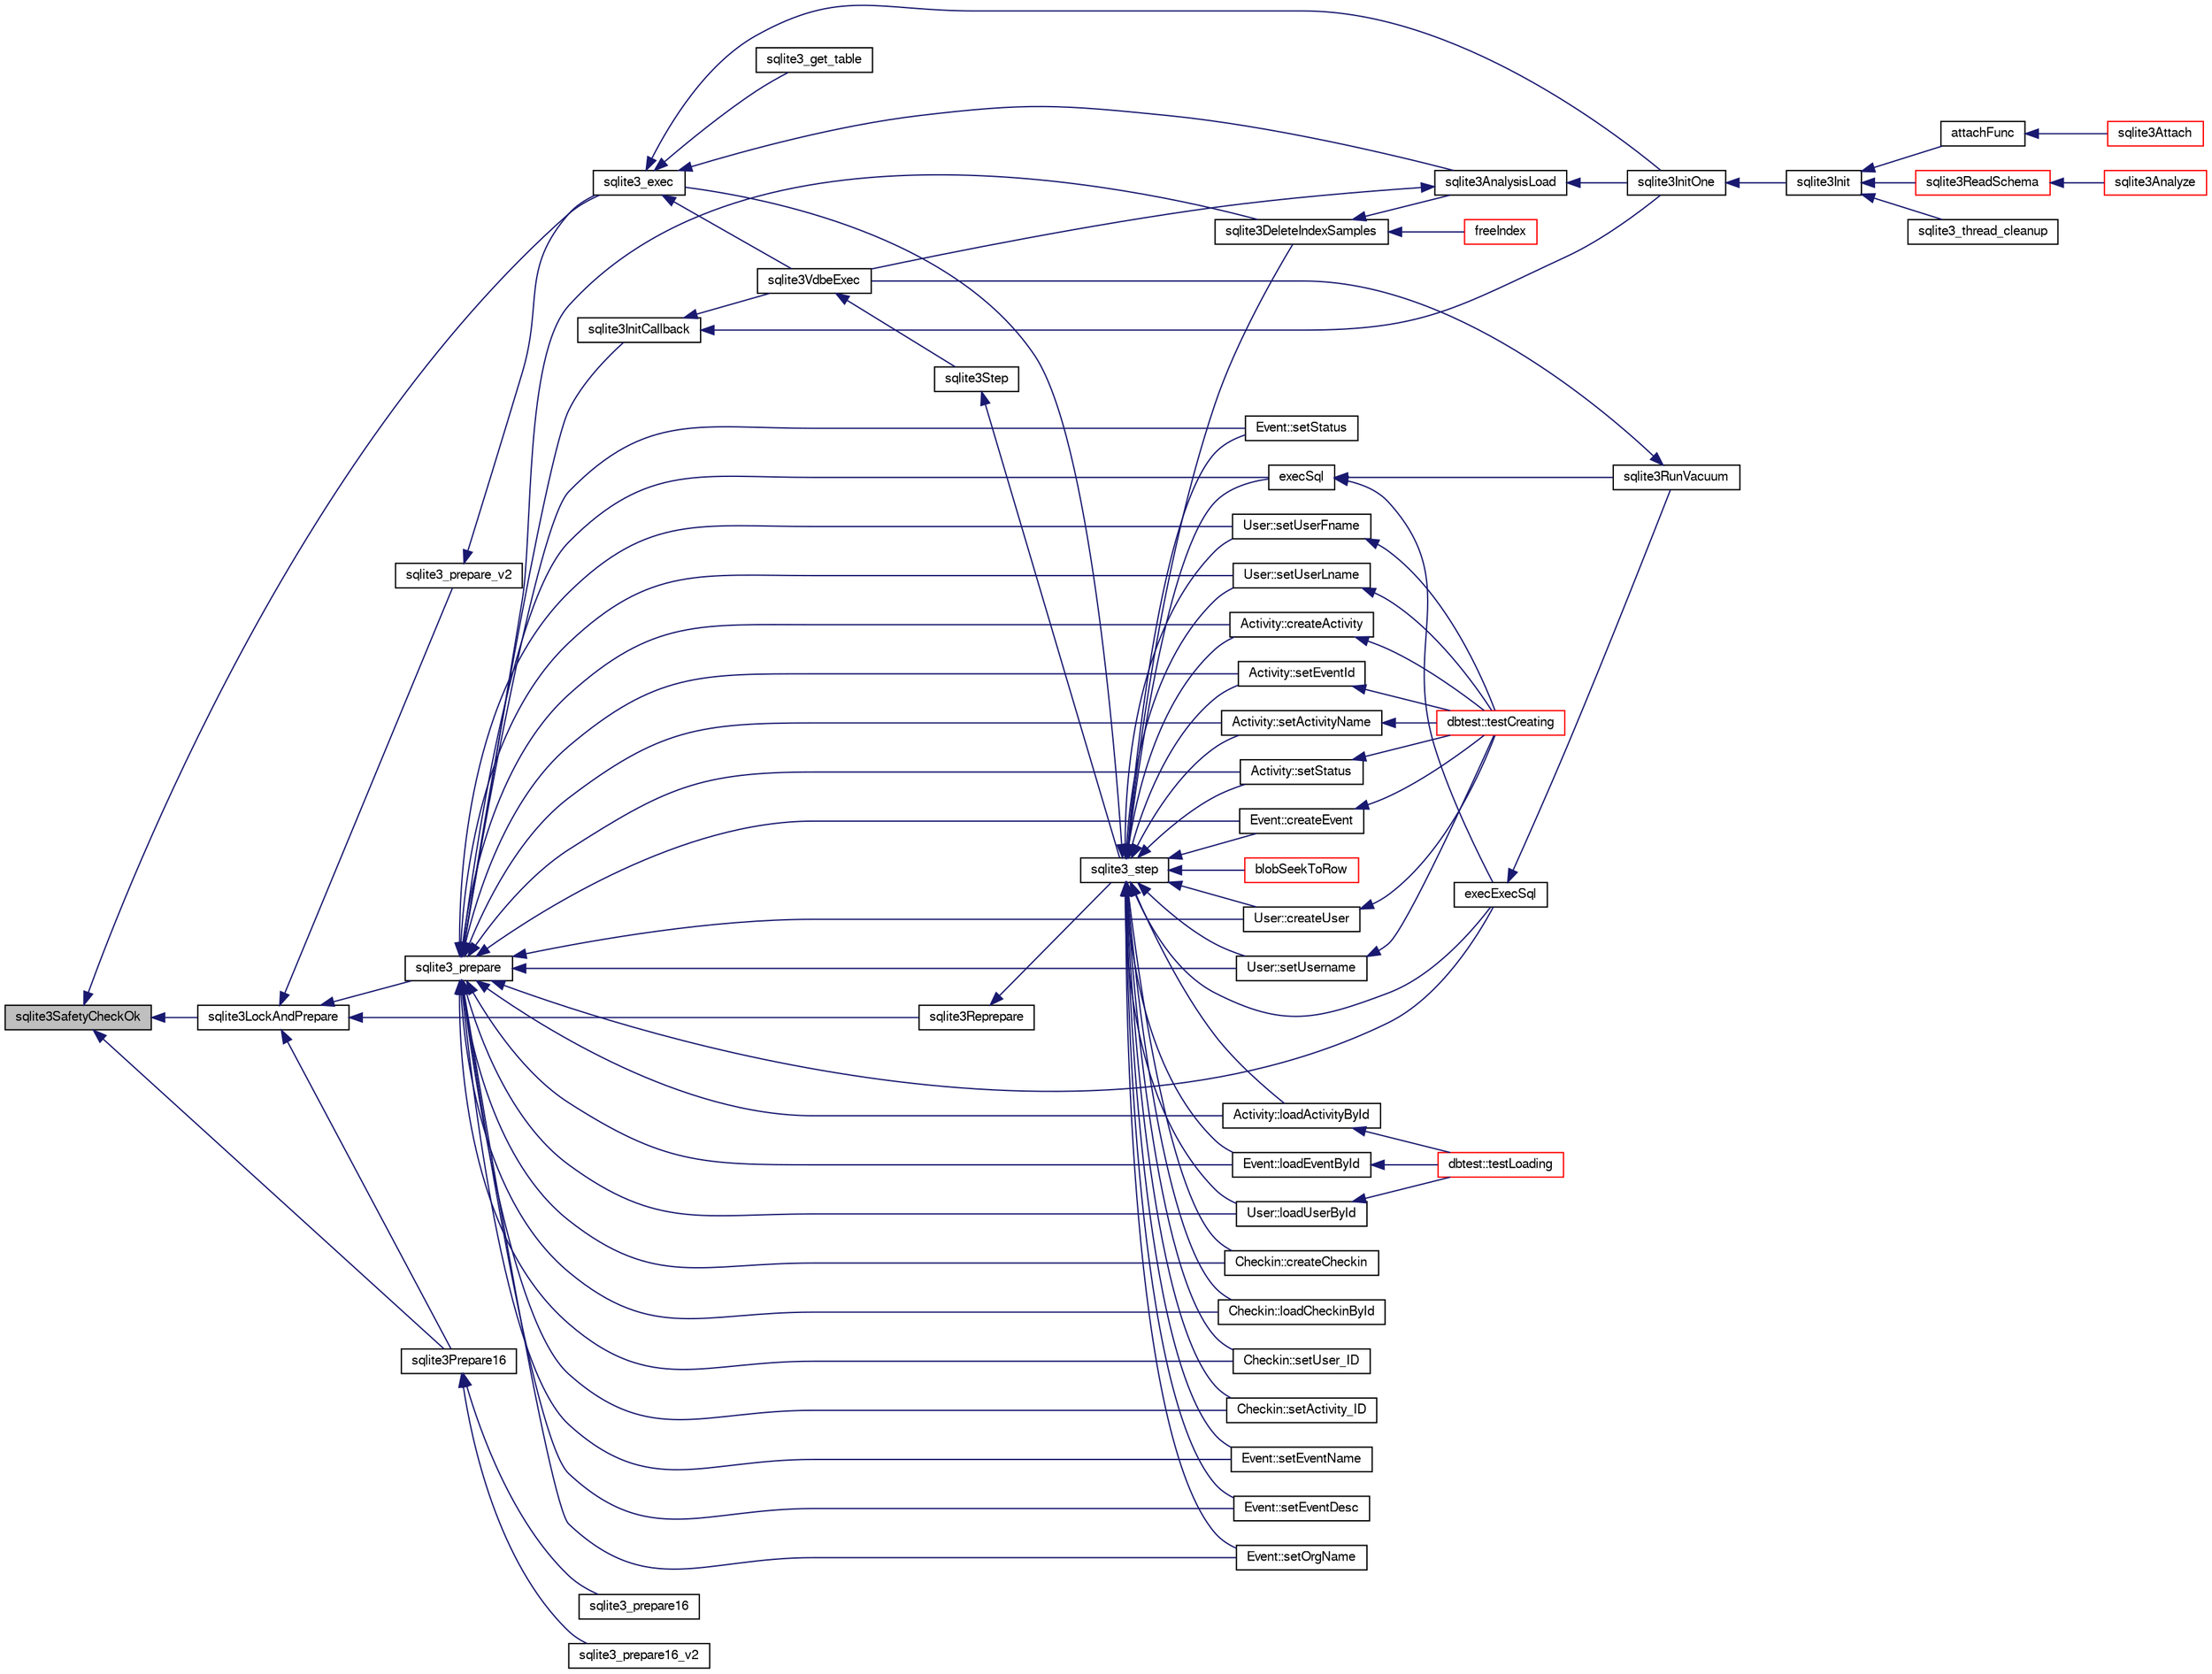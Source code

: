digraph "sqlite3SafetyCheckOk"
{
  edge [fontname="FreeSans",fontsize="10",labelfontname="FreeSans",labelfontsize="10"];
  node [fontname="FreeSans",fontsize="10",shape=record];
  rankdir="LR";
  Node689753 [label="sqlite3SafetyCheckOk",height=0.2,width=0.4,color="black", fillcolor="grey75", style="filled", fontcolor="black"];
  Node689753 -> Node689754 [dir="back",color="midnightblue",fontsize="10",style="solid",fontname="FreeSans"];
  Node689754 [label="sqlite3_exec",height=0.2,width=0.4,color="black", fillcolor="white", style="filled",URL="$sqlite3_8h.html#a97487ec8150e0bcc8fa392ab8f0e24db"];
  Node689754 -> Node689755 [dir="back",color="midnightblue",fontsize="10",style="solid",fontname="FreeSans"];
  Node689755 [label="sqlite3VdbeExec",height=0.2,width=0.4,color="black", fillcolor="white", style="filled",URL="$sqlite3_8c.html#a8ce40a614bdc56719c4d642b1e4dfb21"];
  Node689755 -> Node689756 [dir="back",color="midnightblue",fontsize="10",style="solid",fontname="FreeSans"];
  Node689756 [label="sqlite3Step",height=0.2,width=0.4,color="black", fillcolor="white", style="filled",URL="$sqlite3_8c.html#a3f2872e873e2758a4beedad1d5113554"];
  Node689756 -> Node689757 [dir="back",color="midnightblue",fontsize="10",style="solid",fontname="FreeSans"];
  Node689757 [label="sqlite3_step",height=0.2,width=0.4,color="black", fillcolor="white", style="filled",URL="$sqlite3_8h.html#ac1e491ce36b7471eb28387f7d3c74334"];
  Node689757 -> Node689758 [dir="back",color="midnightblue",fontsize="10",style="solid",fontname="FreeSans"];
  Node689758 [label="Activity::createActivity",height=0.2,width=0.4,color="black", fillcolor="white", style="filled",URL="$classActivity.html#a813cc5e52c14ab49b39014c134e3425b"];
  Node689758 -> Node689759 [dir="back",color="midnightblue",fontsize="10",style="solid",fontname="FreeSans"];
  Node689759 [label="dbtest::testCreating",height=0.2,width=0.4,color="red", fillcolor="white", style="filled",URL="$classdbtest.html#a8193e88a7df657069c8a6bd09c8243b7"];
  Node689757 -> Node689761 [dir="back",color="midnightblue",fontsize="10",style="solid",fontname="FreeSans"];
  Node689761 [label="Activity::loadActivityById",height=0.2,width=0.4,color="black", fillcolor="white", style="filled",URL="$classActivity.html#abe4ffb4f08a47212ebf9013259d9e7fd"];
  Node689761 -> Node689762 [dir="back",color="midnightblue",fontsize="10",style="solid",fontname="FreeSans"];
  Node689762 [label="dbtest::testLoading",height=0.2,width=0.4,color="red", fillcolor="white", style="filled",URL="$classdbtest.html#a6f98d82a2c8e2b9040848763504ddae1"];
  Node689757 -> Node689763 [dir="back",color="midnightblue",fontsize="10",style="solid",fontname="FreeSans"];
  Node689763 [label="Activity::setEventId",height=0.2,width=0.4,color="black", fillcolor="white", style="filled",URL="$classActivity.html#adb1d0fd0d08f473e068f0a4086bfa9ca"];
  Node689763 -> Node689759 [dir="back",color="midnightblue",fontsize="10",style="solid",fontname="FreeSans"];
  Node689757 -> Node689764 [dir="back",color="midnightblue",fontsize="10",style="solid",fontname="FreeSans"];
  Node689764 [label="Activity::setActivityName",height=0.2,width=0.4,color="black", fillcolor="white", style="filled",URL="$classActivity.html#a62dc3737b33915a36086f9dd26d16a81"];
  Node689764 -> Node689759 [dir="back",color="midnightblue",fontsize="10",style="solid",fontname="FreeSans"];
  Node689757 -> Node689765 [dir="back",color="midnightblue",fontsize="10",style="solid",fontname="FreeSans"];
  Node689765 [label="Activity::setStatus",height=0.2,width=0.4,color="black", fillcolor="white", style="filled",URL="$classActivity.html#af618135a7738f4d2a7ee147a8ef912ea"];
  Node689765 -> Node689759 [dir="back",color="midnightblue",fontsize="10",style="solid",fontname="FreeSans"];
  Node689757 -> Node689766 [dir="back",color="midnightblue",fontsize="10",style="solid",fontname="FreeSans"];
  Node689766 [label="Checkin::createCheckin",height=0.2,width=0.4,color="black", fillcolor="white", style="filled",URL="$classCheckin.html#a4e40acdf7fff0e607f6de4f24f3a163c"];
  Node689757 -> Node689767 [dir="back",color="midnightblue",fontsize="10",style="solid",fontname="FreeSans"];
  Node689767 [label="Checkin::loadCheckinById",height=0.2,width=0.4,color="black", fillcolor="white", style="filled",URL="$classCheckin.html#a3461f70ea6c68475225f2a07f78a21e0"];
  Node689757 -> Node689768 [dir="back",color="midnightblue",fontsize="10",style="solid",fontname="FreeSans"];
  Node689768 [label="Checkin::setUser_ID",height=0.2,width=0.4,color="black", fillcolor="white", style="filled",URL="$classCheckin.html#a76ab640f4f912876dbebf183db5359c6"];
  Node689757 -> Node689769 [dir="back",color="midnightblue",fontsize="10",style="solid",fontname="FreeSans"];
  Node689769 [label="Checkin::setActivity_ID",height=0.2,width=0.4,color="black", fillcolor="white", style="filled",URL="$classCheckin.html#ab2ff3ec2604ec73a42af25874a00b232"];
  Node689757 -> Node689770 [dir="back",color="midnightblue",fontsize="10",style="solid",fontname="FreeSans"];
  Node689770 [label="Event::createEvent",height=0.2,width=0.4,color="black", fillcolor="white", style="filled",URL="$classEvent.html#a77adb9f4a46ffb32c2d931f0691f5903"];
  Node689770 -> Node689759 [dir="back",color="midnightblue",fontsize="10",style="solid",fontname="FreeSans"];
  Node689757 -> Node689771 [dir="back",color="midnightblue",fontsize="10",style="solid",fontname="FreeSans"];
  Node689771 [label="Event::loadEventById",height=0.2,width=0.4,color="black", fillcolor="white", style="filled",URL="$classEvent.html#afa66cea33f722dbeecb69cc98fdea055"];
  Node689771 -> Node689762 [dir="back",color="midnightblue",fontsize="10",style="solid",fontname="FreeSans"];
  Node689757 -> Node689772 [dir="back",color="midnightblue",fontsize="10",style="solid",fontname="FreeSans"];
  Node689772 [label="Event::setEventName",height=0.2,width=0.4,color="black", fillcolor="white", style="filled",URL="$classEvent.html#a10596b6ca077df05184e30d62b08729d"];
  Node689757 -> Node689773 [dir="back",color="midnightblue",fontsize="10",style="solid",fontname="FreeSans"];
  Node689773 [label="Event::setEventDesc",height=0.2,width=0.4,color="black", fillcolor="white", style="filled",URL="$classEvent.html#ae36b8377dcae792f1c5c4726024c981b"];
  Node689757 -> Node689774 [dir="back",color="midnightblue",fontsize="10",style="solid",fontname="FreeSans"];
  Node689774 [label="Event::setOrgName",height=0.2,width=0.4,color="black", fillcolor="white", style="filled",URL="$classEvent.html#a19aac0f776bd764563a54977656cf680"];
  Node689757 -> Node689775 [dir="back",color="midnightblue",fontsize="10",style="solid",fontname="FreeSans"];
  Node689775 [label="Event::setStatus",height=0.2,width=0.4,color="black", fillcolor="white", style="filled",URL="$classEvent.html#ab0a6b9285af0f4172eb841e2b80f8972"];
  Node689757 -> Node689776 [dir="back",color="midnightblue",fontsize="10",style="solid",fontname="FreeSans"];
  Node689776 [label="blobSeekToRow",height=0.2,width=0.4,color="red", fillcolor="white", style="filled",URL="$sqlite3_8c.html#afff57e13332b98c8a44a7cebe38962ab"];
  Node689757 -> Node689779 [dir="back",color="midnightblue",fontsize="10",style="solid",fontname="FreeSans"];
  Node689779 [label="sqlite3DeleteIndexSamples",height=0.2,width=0.4,color="black", fillcolor="white", style="filled",URL="$sqlite3_8c.html#aaeda0302fbf61397ec009f65bed047ef"];
  Node689779 -> Node689780 [dir="back",color="midnightblue",fontsize="10",style="solid",fontname="FreeSans"];
  Node689780 [label="sqlite3AnalysisLoad",height=0.2,width=0.4,color="black", fillcolor="white", style="filled",URL="$sqlite3_8c.html#a48a2301c27e1d3d68708b9b8761b5a01"];
  Node689780 -> Node689755 [dir="back",color="midnightblue",fontsize="10",style="solid",fontname="FreeSans"];
  Node689780 -> Node689781 [dir="back",color="midnightblue",fontsize="10",style="solid",fontname="FreeSans"];
  Node689781 [label="sqlite3InitOne",height=0.2,width=0.4,color="black", fillcolor="white", style="filled",URL="$sqlite3_8c.html#ac4318b25df65269906b0379251fe9b85"];
  Node689781 -> Node689782 [dir="back",color="midnightblue",fontsize="10",style="solid",fontname="FreeSans"];
  Node689782 [label="sqlite3Init",height=0.2,width=0.4,color="black", fillcolor="white", style="filled",URL="$sqlite3_8c.html#aed74e3dc765631a833f522f425ff5a48"];
  Node689782 -> Node689783 [dir="back",color="midnightblue",fontsize="10",style="solid",fontname="FreeSans"];
  Node689783 [label="attachFunc",height=0.2,width=0.4,color="black", fillcolor="white", style="filled",URL="$sqlite3_8c.html#a69cb751a7da501b9a0aa37e0d7c3eaf7"];
  Node689783 -> Node689784 [dir="back",color="midnightblue",fontsize="10",style="solid",fontname="FreeSans"];
  Node689784 [label="sqlite3Attach",height=0.2,width=0.4,color="red", fillcolor="white", style="filled",URL="$sqlite3_8c.html#ae0907fe0b43cc1b4c7e6a16213e8546f"];
  Node689782 -> Node689787 [dir="back",color="midnightblue",fontsize="10",style="solid",fontname="FreeSans"];
  Node689787 [label="sqlite3ReadSchema",height=0.2,width=0.4,color="red", fillcolor="white", style="filled",URL="$sqlite3_8c.html#ac41a97f30334f7d35b2b5713097eca90"];
  Node689787 -> Node689788 [dir="back",color="midnightblue",fontsize="10",style="solid",fontname="FreeSans"];
  Node689788 [label="sqlite3Analyze",height=0.2,width=0.4,color="red", fillcolor="white", style="filled",URL="$sqlite3_8c.html#ac696deb1ccaae3fa855cfbd0bfd4d048"];
  Node689782 -> Node689881 [dir="back",color="midnightblue",fontsize="10",style="solid",fontname="FreeSans"];
  Node689881 [label="sqlite3_thread_cleanup",height=0.2,width=0.4,color="black", fillcolor="white", style="filled",URL="$sqlite3_8h.html#a34980c829db84f02e1a1599063469f06"];
  Node689779 -> Node689882 [dir="back",color="midnightblue",fontsize="10",style="solid",fontname="FreeSans"];
  Node689882 [label="freeIndex",height=0.2,width=0.4,color="red", fillcolor="white", style="filled",URL="$sqlite3_8c.html#a00907c99c18d5bcb9d0b38c077146c31"];
  Node689757 -> Node689754 [dir="back",color="midnightblue",fontsize="10",style="solid",fontname="FreeSans"];
  Node689757 -> Node689939 [dir="back",color="midnightblue",fontsize="10",style="solid",fontname="FreeSans"];
  Node689939 [label="execSql",height=0.2,width=0.4,color="black", fillcolor="white", style="filled",URL="$sqlite3_8c.html#a7d16651b98a110662f4c265eff0246cb"];
  Node689939 -> Node689940 [dir="back",color="midnightblue",fontsize="10",style="solid",fontname="FreeSans"];
  Node689940 [label="execExecSql",height=0.2,width=0.4,color="black", fillcolor="white", style="filled",URL="$sqlite3_8c.html#ac1be09a6c047f21133d16378d301e0d4"];
  Node689940 -> Node689941 [dir="back",color="midnightblue",fontsize="10",style="solid",fontname="FreeSans"];
  Node689941 [label="sqlite3RunVacuum",height=0.2,width=0.4,color="black", fillcolor="white", style="filled",URL="$sqlite3_8c.html#a5e83ddc7b3e7e8e79ad5d1fc92de1d2f"];
  Node689941 -> Node689755 [dir="back",color="midnightblue",fontsize="10",style="solid",fontname="FreeSans"];
  Node689939 -> Node689941 [dir="back",color="midnightblue",fontsize="10",style="solid",fontname="FreeSans"];
  Node689757 -> Node689940 [dir="back",color="midnightblue",fontsize="10",style="solid",fontname="FreeSans"];
  Node689757 -> Node689942 [dir="back",color="midnightblue",fontsize="10",style="solid",fontname="FreeSans"];
  Node689942 [label="User::createUser",height=0.2,width=0.4,color="black", fillcolor="white", style="filled",URL="$classUser.html#a22ed673939e8cc0a136130b809bba513"];
  Node689942 -> Node689759 [dir="back",color="midnightblue",fontsize="10",style="solid",fontname="FreeSans"];
  Node689757 -> Node689943 [dir="back",color="midnightblue",fontsize="10",style="solid",fontname="FreeSans"];
  Node689943 [label="User::loadUserById",height=0.2,width=0.4,color="black", fillcolor="white", style="filled",URL="$classUser.html#a863377665b7fb83c5547dcf9727f5092"];
  Node689943 -> Node689762 [dir="back",color="midnightblue",fontsize="10",style="solid",fontname="FreeSans"];
  Node689757 -> Node689944 [dir="back",color="midnightblue",fontsize="10",style="solid",fontname="FreeSans"];
  Node689944 [label="User::setUsername",height=0.2,width=0.4,color="black", fillcolor="white", style="filled",URL="$classUser.html#aa0497022a136cb78de785b0a39ae60b1"];
  Node689944 -> Node689759 [dir="back",color="midnightblue",fontsize="10",style="solid",fontname="FreeSans"];
  Node689757 -> Node689945 [dir="back",color="midnightblue",fontsize="10",style="solid",fontname="FreeSans"];
  Node689945 [label="User::setUserFname",height=0.2,width=0.4,color="black", fillcolor="white", style="filled",URL="$classUser.html#a72657eb55cd0ca437b4841a43f19912f"];
  Node689945 -> Node689759 [dir="back",color="midnightblue",fontsize="10",style="solid",fontname="FreeSans"];
  Node689757 -> Node689946 [dir="back",color="midnightblue",fontsize="10",style="solid",fontname="FreeSans"];
  Node689946 [label="User::setUserLname",height=0.2,width=0.4,color="black", fillcolor="white", style="filled",URL="$classUser.html#aa25973387e5afe1aa6f60dd6545e33b5"];
  Node689946 -> Node689759 [dir="back",color="midnightblue",fontsize="10",style="solid",fontname="FreeSans"];
  Node689754 -> Node689780 [dir="back",color="midnightblue",fontsize="10",style="solid",fontname="FreeSans"];
  Node689754 -> Node689781 [dir="back",color="midnightblue",fontsize="10",style="solid",fontname="FreeSans"];
  Node689754 -> Node690014 [dir="back",color="midnightblue",fontsize="10",style="solid",fontname="FreeSans"];
  Node690014 [label="sqlite3_get_table",height=0.2,width=0.4,color="black", fillcolor="white", style="filled",URL="$sqlite3_8h.html#a5effeac4e12df57beaa35c5be1f61579"];
  Node689753 -> Node689935 [dir="back",color="midnightblue",fontsize="10",style="solid",fontname="FreeSans"];
  Node689935 [label="sqlite3LockAndPrepare",height=0.2,width=0.4,color="black", fillcolor="white", style="filled",URL="$sqlite3_8c.html#a5db1ec5589aa2b02c6d979211a8789bd"];
  Node689935 -> Node689936 [dir="back",color="midnightblue",fontsize="10",style="solid",fontname="FreeSans"];
  Node689936 [label="sqlite3Reprepare",height=0.2,width=0.4,color="black", fillcolor="white", style="filled",URL="$sqlite3_8c.html#a7e2f7299cc947d07e782f6ac561fa937"];
  Node689936 -> Node689757 [dir="back",color="midnightblue",fontsize="10",style="solid",fontname="FreeSans"];
  Node689935 -> Node689937 [dir="back",color="midnightblue",fontsize="10",style="solid",fontname="FreeSans"];
  Node689937 [label="sqlite3_prepare",height=0.2,width=0.4,color="black", fillcolor="white", style="filled",URL="$sqlite3_8h.html#a8c39e7b9dbeff01f0a399b46d4b29f1c"];
  Node689937 -> Node689758 [dir="back",color="midnightblue",fontsize="10",style="solid",fontname="FreeSans"];
  Node689937 -> Node689761 [dir="back",color="midnightblue",fontsize="10",style="solid",fontname="FreeSans"];
  Node689937 -> Node689763 [dir="back",color="midnightblue",fontsize="10",style="solid",fontname="FreeSans"];
  Node689937 -> Node689764 [dir="back",color="midnightblue",fontsize="10",style="solid",fontname="FreeSans"];
  Node689937 -> Node689765 [dir="back",color="midnightblue",fontsize="10",style="solid",fontname="FreeSans"];
  Node689937 -> Node689766 [dir="back",color="midnightblue",fontsize="10",style="solid",fontname="FreeSans"];
  Node689937 -> Node689767 [dir="back",color="midnightblue",fontsize="10",style="solid",fontname="FreeSans"];
  Node689937 -> Node689768 [dir="back",color="midnightblue",fontsize="10",style="solid",fontname="FreeSans"];
  Node689937 -> Node689769 [dir="back",color="midnightblue",fontsize="10",style="solid",fontname="FreeSans"];
  Node689937 -> Node689770 [dir="back",color="midnightblue",fontsize="10",style="solid",fontname="FreeSans"];
  Node689937 -> Node689771 [dir="back",color="midnightblue",fontsize="10",style="solid",fontname="FreeSans"];
  Node689937 -> Node689772 [dir="back",color="midnightblue",fontsize="10",style="solid",fontname="FreeSans"];
  Node689937 -> Node689773 [dir="back",color="midnightblue",fontsize="10",style="solid",fontname="FreeSans"];
  Node689937 -> Node689774 [dir="back",color="midnightblue",fontsize="10",style="solid",fontname="FreeSans"];
  Node689937 -> Node689775 [dir="back",color="midnightblue",fontsize="10",style="solid",fontname="FreeSans"];
  Node689937 -> Node689779 [dir="back",color="midnightblue",fontsize="10",style="solid",fontname="FreeSans"];
  Node689937 -> Node689938 [dir="back",color="midnightblue",fontsize="10",style="solid",fontname="FreeSans"];
  Node689938 [label="sqlite3InitCallback",height=0.2,width=0.4,color="black", fillcolor="white", style="filled",URL="$sqlite3_8c.html#a5183ff3c8b5311c7332250013ee018b3"];
  Node689938 -> Node689755 [dir="back",color="midnightblue",fontsize="10",style="solid",fontname="FreeSans"];
  Node689938 -> Node689781 [dir="back",color="midnightblue",fontsize="10",style="solid",fontname="FreeSans"];
  Node689937 -> Node689939 [dir="back",color="midnightblue",fontsize="10",style="solid",fontname="FreeSans"];
  Node689937 -> Node689940 [dir="back",color="midnightblue",fontsize="10",style="solid",fontname="FreeSans"];
  Node689937 -> Node689942 [dir="back",color="midnightblue",fontsize="10",style="solid",fontname="FreeSans"];
  Node689937 -> Node689943 [dir="back",color="midnightblue",fontsize="10",style="solid",fontname="FreeSans"];
  Node689937 -> Node689944 [dir="back",color="midnightblue",fontsize="10",style="solid",fontname="FreeSans"];
  Node689937 -> Node689945 [dir="back",color="midnightblue",fontsize="10",style="solid",fontname="FreeSans"];
  Node689937 -> Node689946 [dir="back",color="midnightblue",fontsize="10",style="solid",fontname="FreeSans"];
  Node689935 -> Node689947 [dir="back",color="midnightblue",fontsize="10",style="solid",fontname="FreeSans"];
  Node689947 [label="sqlite3_prepare_v2",height=0.2,width=0.4,color="black", fillcolor="white", style="filled",URL="$sqlite3_8h.html#a85d4203bb54c984c5325c2f5b3664985"];
  Node689947 -> Node689754 [dir="back",color="midnightblue",fontsize="10",style="solid",fontname="FreeSans"];
  Node689935 -> Node689948 [dir="back",color="midnightblue",fontsize="10",style="solid",fontname="FreeSans"];
  Node689948 [label="sqlite3Prepare16",height=0.2,width=0.4,color="black", fillcolor="white", style="filled",URL="$sqlite3_8c.html#a5842e6724b91885125f83c438da1f15b"];
  Node689948 -> Node689949 [dir="back",color="midnightblue",fontsize="10",style="solid",fontname="FreeSans"];
  Node689949 [label="sqlite3_prepare16",height=0.2,width=0.4,color="black", fillcolor="white", style="filled",URL="$sqlite3_8h.html#ad1651e0e1c121ec4027dbd419eb8daca"];
  Node689948 -> Node689950 [dir="back",color="midnightblue",fontsize="10",style="solid",fontname="FreeSans"];
  Node689950 [label="sqlite3_prepare16_v2",height=0.2,width=0.4,color="black", fillcolor="white", style="filled",URL="$sqlite3_8h.html#ad1768867c1e3f150ebafb122c244a228"];
  Node689753 -> Node689948 [dir="back",color="midnightblue",fontsize="10",style="solid",fontname="FreeSans"];
}
